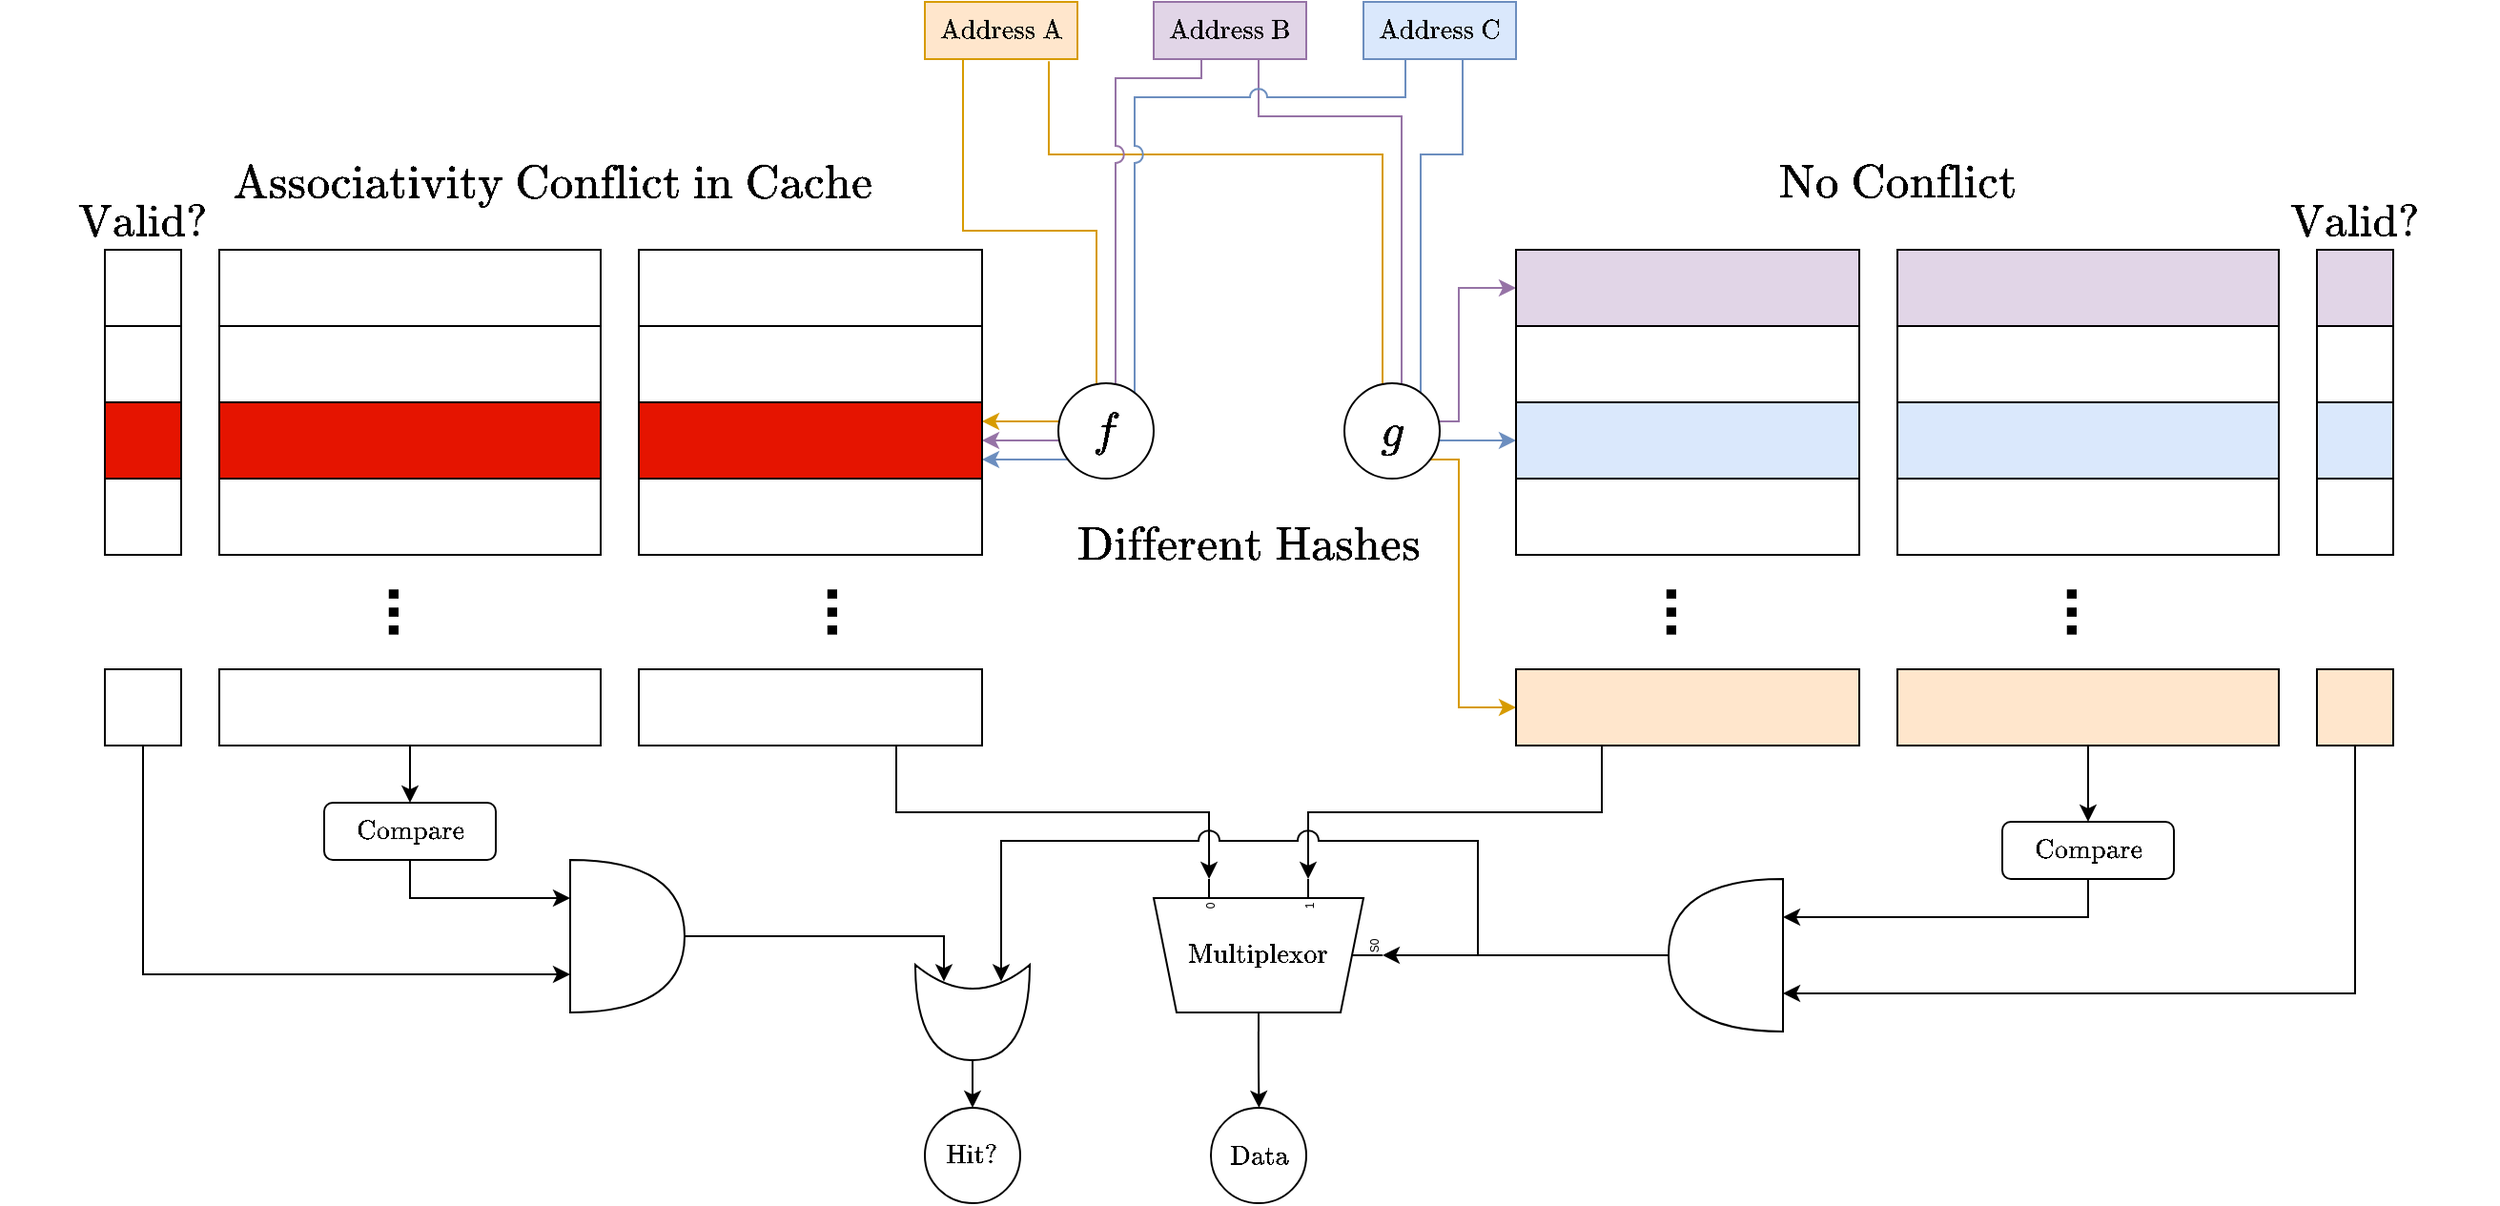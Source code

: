 <mxfile version="20.3.0" type="device"><diagram id="7kOxl8j6IEWIa8s6yjcS" name="Page-1"><mxGraphModel dx="2755" dy="2323" grid="1" gridSize="10" guides="1" tooltips="1" connect="1" arrows="1" fold="1" page="1" pageScale="1" pageWidth="827" pageHeight="1169" math="1" shadow="0"><root><mxCell id="0"/><mxCell id="1" parent="0"/><mxCell id="cgI6GsTBI9MZIOAtUKMO-1" value="" style="rounded=0;whiteSpace=wrap;html=1;" vertex="1" parent="1"><mxGeometry x="140" y="240" width="40" height="40" as="geometry"/></mxCell><mxCell id="cgI6GsTBI9MZIOAtUKMO-2" value="" style="rounded=0;whiteSpace=wrap;html=1;" vertex="1" parent="1"><mxGeometry x="140" y="280" width="40" height="40" as="geometry"/></mxCell><mxCell id="cgI6GsTBI9MZIOAtUKMO-3" value="" style="rounded=0;whiteSpace=wrap;html=1;fillColor=#e51400;fontColor=#ffffff;strokeColor=#000000;" vertex="1" parent="1"><mxGeometry x="140" y="320" width="40" height="40" as="geometry"/></mxCell><mxCell id="cgI6GsTBI9MZIOAtUKMO-4" value="" style="rounded=0;whiteSpace=wrap;html=1;" vertex="1" parent="1"><mxGeometry x="140" y="360" width="40" height="40" as="geometry"/></mxCell><mxCell id="cgI6GsTBI9MZIOAtUKMO-5" style="edgeStyle=orthogonalEdgeStyle;rounded=0;orthogonalLoop=1;jettySize=auto;html=1;exitX=0.5;exitY=1;exitDx=0;exitDy=0;entryX=0;entryY=0.75;entryDx=0;entryDy=0;entryPerimeter=0;" edge="1" parent="1" source="cgI6GsTBI9MZIOAtUKMO-6" target="cgI6GsTBI9MZIOAtUKMO-102"><mxGeometry relative="1" as="geometry"><mxPoint x="380" y="630" as="targetPoint"/></mxGeometry></mxCell><mxCell id="cgI6GsTBI9MZIOAtUKMO-6" value="" style="rounded=0;whiteSpace=wrap;html=1;" vertex="1" parent="1"><mxGeometry x="140" y="460" width="40" height="40" as="geometry"/></mxCell><mxCell id="cgI6GsTBI9MZIOAtUKMO-7" value="" style="rounded=0;whiteSpace=wrap;html=1;" vertex="1" parent="1"><mxGeometry x="200" y="240" width="200" height="40" as="geometry"/></mxCell><mxCell id="cgI6GsTBI9MZIOAtUKMO-8" value="" style="rounded=0;whiteSpace=wrap;html=1;" vertex="1" parent="1"><mxGeometry x="200" y="280" width="200" height="40" as="geometry"/></mxCell><mxCell id="cgI6GsTBI9MZIOAtUKMO-9" value="" style="rounded=0;whiteSpace=wrap;html=1;fillColor=#e51400;fontColor=#ffffff;strokeColor=#000000;" vertex="1" parent="1"><mxGeometry x="200" y="320" width="200" height="40" as="geometry"/></mxCell><mxCell id="cgI6GsTBI9MZIOAtUKMO-10" value="" style="rounded=0;whiteSpace=wrap;html=1;" vertex="1" parent="1"><mxGeometry x="200" y="360" width="200" height="40" as="geometry"/></mxCell><mxCell id="cgI6GsTBI9MZIOAtUKMO-11" style="edgeStyle=orthogonalEdgeStyle;rounded=0;orthogonalLoop=1;jettySize=auto;html=1;exitX=0.5;exitY=1;exitDx=0;exitDy=0;entryX=0.5;entryY=0;entryDx=0;entryDy=0;" edge="1" parent="1" source="cgI6GsTBI9MZIOAtUKMO-12" target="cgI6GsTBI9MZIOAtUKMO-98"><mxGeometry relative="1" as="geometry"/></mxCell><mxCell id="cgI6GsTBI9MZIOAtUKMO-12" value="" style="rounded=0;whiteSpace=wrap;html=1;" vertex="1" parent="1"><mxGeometry x="200" y="460" width="200" height="40" as="geometry"/></mxCell><mxCell id="cgI6GsTBI9MZIOAtUKMO-31" style="edgeStyle=orthogonalEdgeStyle;rounded=0;orthogonalLoop=1;jettySize=auto;html=1;exitX=0.75;exitY=1;exitDx=0;exitDy=0;entryX=1;entryY=0.217;entryDx=0;entryDy=3;entryPerimeter=0;" edge="1" parent="1" source="cgI6GsTBI9MZIOAtUKMO-29" target="cgI6GsTBI9MZIOAtUKMO-107"><mxGeometry relative="1" as="geometry"><mxPoint x="660" y="500" as="sourcePoint"/></mxGeometry></mxCell><mxCell id="cgI6GsTBI9MZIOAtUKMO-34" value="&#10;&lt;span style=&quot;color: rgb(0, 0, 0); font-family: Helvetica; font-size: 34px; font-style: normal; font-variant-ligatures: normal; font-variant-caps: normal; font-weight: 700; letter-spacing: normal; orphans: 2; text-align: center; text-indent: 0px; text-transform: none; widows: 2; word-spacing: 0px; -webkit-text-stroke-width: 0px; text-decoration-thickness: initial; text-decoration-style: initial; text-decoration-color: initial; float: none; display: inline !important;&quot;&gt;...&lt;/span&gt;&#10;&#10;" style="text;html=1;align=center;verticalAlign=middle;whiteSpace=wrap;rounded=0;fontSize=30;labelBackgroundColor=none;rotation=-90;" vertex="1" parent="1"><mxGeometry x="500" y="415" width="60" height="30" as="geometry"/></mxCell><mxCell id="cgI6GsTBI9MZIOAtUKMO-35" value="&#10;&lt;span style=&quot;color: rgb(0, 0, 0); font-family: Helvetica; font-size: 34px; font-style: normal; font-variant-ligatures: normal; font-variant-caps: normal; font-weight: 700; letter-spacing: normal; orphans: 2; text-align: center; text-indent: 0px; text-transform: none; widows: 2; word-spacing: 0px; -webkit-text-stroke-width: 0px; text-decoration-thickness: initial; text-decoration-style: initial; text-decoration-color: initial; float: none; display: inline !important;&quot;&gt;...&lt;/span&gt;&#10;&#10;" style="text;html=1;align=center;verticalAlign=middle;whiteSpace=wrap;rounded=0;fontSize=30;labelBackgroundColor=none;rotation=-90;" vertex="1" parent="1"><mxGeometry x="270" y="415" width="60" height="30" as="geometry"/></mxCell><mxCell id="cgI6GsTBI9MZIOAtUKMO-37" value="$$\text{Valid?}$$" style="text;html=1;strokeColor=none;fillColor=none;align=center;verticalAlign=middle;whiteSpace=wrap;rounded=0;labelBackgroundColor=none;fontSize=20;" vertex="1" parent="1"><mxGeometry x="140" y="210" width="40" height="30" as="geometry"/></mxCell><mxCell id="cgI6GsTBI9MZIOAtUKMO-40" value="" style="rounded=0;whiteSpace=wrap;html=1;fillColor=#e1d5e7;strokeColor=#000000;" vertex="1" parent="1"><mxGeometry x="1300" y="240" width="40" height="40" as="geometry"/></mxCell><mxCell id="cgI6GsTBI9MZIOAtUKMO-41" value="" style="rounded=0;whiteSpace=wrap;html=1;" vertex="1" parent="1"><mxGeometry x="1300" y="280" width="40" height="40" as="geometry"/></mxCell><mxCell id="cgI6GsTBI9MZIOAtUKMO-42" value="" style="rounded=0;whiteSpace=wrap;html=1;fillColor=#dae8fc;strokeColor=#000000;" vertex="1" parent="1"><mxGeometry x="1300" y="320" width="40" height="40" as="geometry"/></mxCell><mxCell id="cgI6GsTBI9MZIOAtUKMO-43" value="" style="rounded=0;whiteSpace=wrap;html=1;" vertex="1" parent="1"><mxGeometry x="1300" y="360" width="40" height="40" as="geometry"/></mxCell><mxCell id="cgI6GsTBI9MZIOAtUKMO-44" style="edgeStyle=orthogonalEdgeStyle;rounded=0;orthogonalLoop=1;jettySize=auto;html=1;exitX=0.5;exitY=1;exitDx=0;exitDy=0;entryX=0;entryY=0.25;entryDx=0;entryDy=0;entryPerimeter=0;" edge="1" parent="1" source="cgI6GsTBI9MZIOAtUKMO-45" target="cgI6GsTBI9MZIOAtUKMO-105"><mxGeometry relative="1" as="geometry"/></mxCell><mxCell id="cgI6GsTBI9MZIOAtUKMO-45" value="" style="rounded=0;whiteSpace=wrap;html=1;fillColor=#ffe6cc;strokeColor=#000000;" vertex="1" parent="1"><mxGeometry x="1300" y="460" width="40" height="40" as="geometry"/></mxCell><mxCell id="cgI6GsTBI9MZIOAtUKMO-46" value="" style="rounded=0;whiteSpace=wrap;html=1;fillColor=#e1d5e7;strokeColor=#000000;" vertex="1" parent="1"><mxGeometry x="1080" y="240" width="200" height="40" as="geometry"/></mxCell><mxCell id="cgI6GsTBI9MZIOAtUKMO-47" value="" style="rounded=0;whiteSpace=wrap;html=1;" vertex="1" parent="1"><mxGeometry x="1080" y="280" width="200" height="40" as="geometry"/></mxCell><mxCell id="cgI6GsTBI9MZIOAtUKMO-48" value="" style="rounded=0;whiteSpace=wrap;html=1;fillColor=#dae8fc;strokeColor=#000000;" vertex="1" parent="1"><mxGeometry x="1080" y="320" width="200" height="40" as="geometry"/></mxCell><mxCell id="cgI6GsTBI9MZIOAtUKMO-49" value="" style="rounded=0;whiteSpace=wrap;html=1;" vertex="1" parent="1"><mxGeometry x="1080" y="360" width="200" height="40" as="geometry"/></mxCell><mxCell id="cgI6GsTBI9MZIOAtUKMO-50" style="edgeStyle=orthogonalEdgeStyle;rounded=0;orthogonalLoop=1;jettySize=auto;html=1;exitX=0.5;exitY=1;exitDx=0;exitDy=0;entryX=0.5;entryY=0;entryDx=0;entryDy=0;" edge="1" parent="1" source="cgI6GsTBI9MZIOAtUKMO-51" target="cgI6GsTBI9MZIOAtUKMO-100"><mxGeometry relative="1" as="geometry"/></mxCell><mxCell id="cgI6GsTBI9MZIOAtUKMO-51" value="" style="rounded=0;whiteSpace=wrap;html=1;fillColor=#ffe6cc;strokeColor=#000000;" vertex="1" parent="1"><mxGeometry x="1080" y="460" width="200" height="40" as="geometry"/></mxCell><mxCell id="cgI6GsTBI9MZIOAtUKMO-68" style="edgeStyle=orthogonalEdgeStyle;rounded=0;orthogonalLoop=1;jettySize=auto;html=1;exitX=0.25;exitY=1;exitDx=0;exitDy=0;entryX=1;entryY=0.65;entryDx=0;entryDy=3;entryPerimeter=0;" edge="1" parent="1" source="cgI6GsTBI9MZIOAtUKMO-119" target="cgI6GsTBI9MZIOAtUKMO-107"><mxGeometry relative="1" as="geometry"><mxPoint x="820" y="500" as="sourcePoint"/></mxGeometry></mxCell><mxCell id="cgI6GsTBI9MZIOAtUKMO-73" value="&#10;&lt;span style=&quot;color: rgb(0, 0, 0); font-family: Helvetica; font-size: 34px; font-style: normal; font-variant-ligatures: normal; font-variant-caps: normal; font-weight: 700; letter-spacing: normal; orphans: 2; text-align: center; text-indent: 0px; text-transform: none; widows: 2; word-spacing: 0px; -webkit-text-stroke-width: 0px; text-decoration-thickness: initial; text-decoration-style: initial; text-decoration-color: initial; float: none; display: inline !important;&quot;&gt;...&lt;/span&gt;&#10;&#10;" style="text;html=1;strokeColor=none;fillColor=none;align=center;verticalAlign=middle;whiteSpace=wrap;rounded=0;fontSize=30;labelBackgroundColor=none;rotation=-90;" vertex="1" parent="1"><mxGeometry x="940" y="415" width="60" height="30" as="geometry"/></mxCell><mxCell id="cgI6GsTBI9MZIOAtUKMO-74" value="&#10;&lt;span style=&quot;color: rgb(0, 0, 0); font-family: Helvetica; font-size: 34px; font-style: normal; font-variant-ligatures: normal; font-variant-caps: normal; font-weight: 700; letter-spacing: normal; orphans: 2; text-align: center; text-indent: 0px; text-transform: none; widows: 2; word-spacing: 0px; -webkit-text-stroke-width: 0px; text-decoration-thickness: initial; text-decoration-style: initial; text-decoration-color: initial; float: none; display: inline !important;&quot;&gt;...&lt;/span&gt;&#10;&#10;" style="text;html=1;strokeColor=none;fillColor=none;align=center;verticalAlign=middle;whiteSpace=wrap;rounded=0;fontSize=30;labelBackgroundColor=none;rotation=-90;" vertex="1" parent="1"><mxGeometry x="1150" y="415" width="60" height="30" as="geometry"/></mxCell><mxCell id="cgI6GsTBI9MZIOAtUKMO-75" value="$$\text{Valid?}$$" style="text;html=1;strokeColor=none;fillColor=none;align=center;verticalAlign=middle;whiteSpace=wrap;rounded=0;labelBackgroundColor=none;fontSize=20;" vertex="1" parent="1"><mxGeometry x="1300" y="210" width="40" height="30" as="geometry"/></mxCell><mxCell id="cgI6GsTBI9MZIOAtUKMO-97" style="edgeStyle=orthogonalEdgeStyle;rounded=0;orthogonalLoop=1;jettySize=auto;html=1;exitX=0.5;exitY=1;exitDx=0;exitDy=0;entryX=0;entryY=0.25;entryDx=0;entryDy=0;entryPerimeter=0;" edge="1" parent="1" source="cgI6GsTBI9MZIOAtUKMO-98" target="cgI6GsTBI9MZIOAtUKMO-102"><mxGeometry relative="1" as="geometry"/></mxCell><mxCell id="cgI6GsTBI9MZIOAtUKMO-98" value="$$\text{Compare}$$" style="rounded=1;whiteSpace=wrap;html=1;" vertex="1" parent="1"><mxGeometry x="255" y="530" width="90" height="30" as="geometry"/></mxCell><mxCell id="cgI6GsTBI9MZIOAtUKMO-99" style="edgeStyle=orthogonalEdgeStyle;rounded=0;orthogonalLoop=1;jettySize=auto;html=1;exitX=0.5;exitY=1;exitDx=0;exitDy=0;entryX=0;entryY=0.75;entryDx=0;entryDy=0;entryPerimeter=0;" edge="1" parent="1" source="cgI6GsTBI9MZIOAtUKMO-100" target="cgI6GsTBI9MZIOAtUKMO-105"><mxGeometry relative="1" as="geometry"/></mxCell><mxCell id="cgI6GsTBI9MZIOAtUKMO-100" value="$$\text{Compare}$$" style="rounded=1;whiteSpace=wrap;html=1;" vertex="1" parent="1"><mxGeometry x="1135" y="540" width="90" height="30" as="geometry"/></mxCell><mxCell id="cgI6GsTBI9MZIOAtUKMO-101" style="edgeStyle=orthogonalEdgeStyle;rounded=0;orthogonalLoop=1;jettySize=auto;html=1;exitX=1;exitY=0.5;exitDx=0;exitDy=0;exitPerimeter=0;entryX=0.175;entryY=0.75;entryDx=0;entryDy=0;entryPerimeter=0;" edge="1" parent="1" source="cgI6GsTBI9MZIOAtUKMO-102" target="cgI6GsTBI9MZIOAtUKMO-111"><mxGeometry relative="1" as="geometry"><mxPoint x="610" y="610" as="targetPoint"/><Array as="points"><mxPoint x="580" y="600"/></Array></mxGeometry></mxCell><mxCell id="cgI6GsTBI9MZIOAtUKMO-102" value="" style="shape=or;whiteSpace=wrap;html=1;" vertex="1" parent="1"><mxGeometry x="384" y="560" width="60" height="80" as="geometry"/></mxCell><mxCell id="cgI6GsTBI9MZIOAtUKMO-103" style="edgeStyle=orthogonalEdgeStyle;rounded=0;orthogonalLoop=1;jettySize=auto;html=1;exitX=1;exitY=0.5;exitDx=0;exitDy=0;exitPerimeter=0;entryX=0.375;entryY=1;entryDx=10;entryDy=0;entryPerimeter=0;" edge="1" parent="1" source="cgI6GsTBI9MZIOAtUKMO-105" target="cgI6GsTBI9MZIOAtUKMO-107"><mxGeometry relative="1" as="geometry"/></mxCell><mxCell id="cgI6GsTBI9MZIOAtUKMO-104" style="edgeStyle=orthogonalEdgeStyle;rounded=0;orthogonalLoop=1;jettySize=auto;html=1;exitX=1;exitY=0.5;exitDx=0;exitDy=0;exitPerimeter=0;entryX=0.175;entryY=0.25;entryDx=0;entryDy=0;entryPerimeter=0;jumpStyle=arc;jumpSize=11;" edge="1" parent="1" source="cgI6GsTBI9MZIOAtUKMO-105" target="cgI6GsTBI9MZIOAtUKMO-111"><mxGeometry relative="1" as="geometry"><mxPoint x="760" y="740" as="targetPoint"/><Array as="points"><mxPoint x="860" y="610"/><mxPoint x="860" y="550"/><mxPoint x="610" y="550"/></Array></mxGeometry></mxCell><mxCell id="cgI6GsTBI9MZIOAtUKMO-105" value="" style="shape=or;whiteSpace=wrap;html=1;rotation=-180;" vertex="1" parent="1"><mxGeometry x="960" y="570" width="60" height="80" as="geometry"/></mxCell><mxCell id="cgI6GsTBI9MZIOAtUKMO-106" style="edgeStyle=orthogonalEdgeStyle;rounded=0;orthogonalLoop=1;jettySize=auto;html=1;exitX=0;exitY=0.458;exitDx=0;exitDy=0;exitPerimeter=0;" edge="1" parent="1" source="cgI6GsTBI9MZIOAtUKMO-107"><mxGeometry relative="1" as="geometry"><mxPoint x="745.231" y="690" as="targetPoint"/></mxGeometry></mxCell><mxCell id="cgI6GsTBI9MZIOAtUKMO-107" value="" style="shadow=0;dashed=0;align=center;html=1;strokeWidth=1;shape=mxgraph.electrical.abstract.mux2;operation=demux;rotation=-90;" vertex="1" parent="1"><mxGeometry x="710" y="550" width="80" height="120" as="geometry"/></mxCell><mxCell id="cgI6GsTBI9MZIOAtUKMO-108" value="$$\text{Multiplexor}$$" style="text;html=1;strokeColor=none;fillColor=none;align=center;verticalAlign=middle;whiteSpace=wrap;rounded=0;" vertex="1" parent="1"><mxGeometry x="710" y="595" width="70" height="30" as="geometry"/></mxCell><mxCell id="cgI6GsTBI9MZIOAtUKMO-109" value="$$\text{Hit?}$$" style="ellipse;whiteSpace=wrap;html=1;aspect=fixed;" vertex="1" parent="1"><mxGeometry x="570" y="690" width="50" height="50" as="geometry"/></mxCell><mxCell id="cgI6GsTBI9MZIOAtUKMO-110" style="edgeStyle=orthogonalEdgeStyle;rounded=0;orthogonalLoop=1;jettySize=auto;html=1;exitX=1;exitY=0.5;exitDx=0;exitDy=0;exitPerimeter=0;entryX=0.5;entryY=0;entryDx=0;entryDy=0;" edge="1" parent="1" source="cgI6GsTBI9MZIOAtUKMO-111" target="cgI6GsTBI9MZIOAtUKMO-109"><mxGeometry relative="1" as="geometry"/></mxCell><mxCell id="cgI6GsTBI9MZIOAtUKMO-111" value="" style="shape=xor;whiteSpace=wrap;html=1;rotation=90;" vertex="1" parent="1"><mxGeometry x="570" y="610" width="50" height="60" as="geometry"/></mxCell><mxCell id="cgI6GsTBI9MZIOAtUKMO-112" value="$$\text{Data}$$" style="ellipse;whiteSpace=wrap;html=1;aspect=fixed;" vertex="1" parent="1"><mxGeometry x="720" y="690" width="50" height="50" as="geometry"/></mxCell><mxCell id="cgI6GsTBI9MZIOAtUKMO-129" style="edgeStyle=orthogonalEdgeStyle;rounded=0;orthogonalLoop=1;jettySize=auto;html=1;exitX=0.25;exitY=1;exitDx=0;exitDy=0;entryX=1;entryY=0.25;entryDx=0;entryDy=0;jumpStyle=arc;jumpSize=9;fillColor=#ffe6cc;strokeColor=#d79b00;" edge="1" parent="1" source="cgI6GsTBI9MZIOAtUKMO-120" target="cgI6GsTBI9MZIOAtUKMO-19"><mxGeometry relative="1" as="geometry"><Array as="points"><mxPoint x="590" y="230"/><mxPoint x="660" y="230"/><mxPoint x="660" y="330"/></Array></mxGeometry></mxCell><mxCell id="cgI6GsTBI9MZIOAtUKMO-133" style="edgeStyle=orthogonalEdgeStyle;rounded=0;orthogonalLoop=1;jettySize=auto;html=1;exitX=0.813;exitY=1.038;exitDx=0;exitDy=0;entryX=0;entryY=0.5;entryDx=0;entryDy=0;exitPerimeter=0;fillColor=#ffe6cc;strokeColor=#d79b00;" edge="1" parent="1" source="cgI6GsTBI9MZIOAtUKMO-120" target="cgI6GsTBI9MZIOAtUKMO-119"><mxGeometry relative="1" as="geometry"><Array as="points"><mxPoint x="635" y="190"/><mxPoint x="810" y="190"/><mxPoint x="810" y="350"/><mxPoint x="850" y="350"/><mxPoint x="850" y="480"/></Array></mxGeometry></mxCell><mxCell id="cgI6GsTBI9MZIOAtUKMO-120" value="$$\text{Address A}$$" style="text;html=1;strokeColor=#d79b00;fillColor=#ffe6cc;align=center;verticalAlign=middle;whiteSpace=wrap;rounded=0;" vertex="1" parent="1"><mxGeometry x="570" y="110" width="80" height="30" as="geometry"/></mxCell><mxCell id="cgI6GsTBI9MZIOAtUKMO-130" style="edgeStyle=orthogonalEdgeStyle;rounded=0;orthogonalLoop=1;jettySize=auto;html=1;exitX=0.25;exitY=1;exitDx=0;exitDy=0;entryX=1;entryY=0.5;entryDx=0;entryDy=0;jumpStyle=arc;jumpSize=9;fillColor=#e1d5e7;strokeColor=#9673a6;" edge="1" parent="1" source="cgI6GsTBI9MZIOAtUKMO-122" target="cgI6GsTBI9MZIOAtUKMO-19"><mxGeometry relative="1" as="geometry"><Array as="points"><mxPoint x="715" y="150"/><mxPoint x="670" y="150"/><mxPoint x="670" y="340"/></Array></mxGeometry></mxCell><mxCell id="cgI6GsTBI9MZIOAtUKMO-134" style="edgeStyle=orthogonalEdgeStyle;rounded=0;orthogonalLoop=1;jettySize=auto;html=1;exitX=0.75;exitY=1;exitDx=0;exitDy=0;entryX=0;entryY=0.5;entryDx=0;entryDy=0;fillColor=#e1d5e7;strokeColor=#9673a6;" edge="1" parent="1" source="cgI6GsTBI9MZIOAtUKMO-122" target="cgI6GsTBI9MZIOAtUKMO-115"><mxGeometry relative="1" as="geometry"><Array as="points"><mxPoint x="745" y="170"/><mxPoint x="820" y="170"/><mxPoint x="820" y="330"/><mxPoint x="850" y="330"/><mxPoint x="850" y="260"/></Array></mxGeometry></mxCell><mxCell id="cgI6GsTBI9MZIOAtUKMO-122" value="$$\text{Address B}$$" style="text;html=1;strokeColor=#9673a6;fillColor=#e1d5e7;align=center;verticalAlign=middle;whiteSpace=wrap;rounded=0;" vertex="1" parent="1"><mxGeometry x="690" y="110" width="80" height="30" as="geometry"/></mxCell><mxCell id="cgI6GsTBI9MZIOAtUKMO-131" style="edgeStyle=orthogonalEdgeStyle;rounded=0;orthogonalLoop=1;jettySize=auto;html=1;exitX=0.25;exitY=1;exitDx=0;exitDy=0;entryX=1;entryY=0.75;entryDx=0;entryDy=0;jumpStyle=arc;jumpSize=9;fillColor=#dae8fc;strokeColor=#6c8ebf;" edge="1" parent="1" source="cgI6GsTBI9MZIOAtUKMO-123" target="cgI6GsTBI9MZIOAtUKMO-19"><mxGeometry relative="1" as="geometry"><Array as="points"><mxPoint x="822" y="160"/><mxPoint x="680" y="160"/><mxPoint x="680" y="350"/></Array></mxGeometry></mxCell><mxCell id="cgI6GsTBI9MZIOAtUKMO-135" style="edgeStyle=orthogonalEdgeStyle;rounded=0;orthogonalLoop=1;jettySize=auto;html=1;exitX=0.75;exitY=1;exitDx=0;exitDy=0;entryX=0;entryY=0.5;entryDx=0;entryDy=0;fillColor=#dae8fc;strokeColor=#6c8ebf;" edge="1" parent="1" source="cgI6GsTBI9MZIOAtUKMO-123" target="cgI6GsTBI9MZIOAtUKMO-117"><mxGeometry relative="1" as="geometry"><Array as="points"><mxPoint x="852" y="190"/><mxPoint x="830" y="190"/><mxPoint x="830" y="340"/></Array></mxGeometry></mxCell><mxCell id="cgI6GsTBI9MZIOAtUKMO-123" value="$$\text{Address C}$$" style="text;html=1;strokeColor=#6c8ebf;fillColor=#dae8fc;align=center;verticalAlign=middle;whiteSpace=wrap;rounded=0;" vertex="1" parent="1"><mxGeometry x="800" y="110" width="80" height="30" as="geometry"/></mxCell><mxCell id="cgI6GsTBI9MZIOAtUKMO-124" value="$$f$$" style="ellipse;whiteSpace=wrap;html=1;aspect=fixed;fontSize=21;" vertex="1" parent="1"><mxGeometry x="640" y="310" width="50" height="50" as="geometry"/></mxCell><mxCell id="cgI6GsTBI9MZIOAtUKMO-125" value="$$g$$" style="ellipse;whiteSpace=wrap;html=1;aspect=fixed;fontSize=21;" vertex="1" parent="1"><mxGeometry x="790" y="310" width="50" height="50" as="geometry"/></mxCell><mxCell id="cgI6GsTBI9MZIOAtUKMO-13" value="" style="rounded=0;whiteSpace=wrap;html=1;fontSize=10;" vertex="1" parent="1"><mxGeometry x="420" y="240" width="180.0" height="40" as="geometry"/></mxCell><mxCell id="cgI6GsTBI9MZIOAtUKMO-16" value="" style="rounded=0;whiteSpace=wrap;html=1;fontSize=12;" vertex="1" parent="1"><mxGeometry x="420" y="280" width="180.0" height="40" as="geometry"/></mxCell><mxCell id="cgI6GsTBI9MZIOAtUKMO-19" value="" style="rounded=0;whiteSpace=wrap;html=1;fillColor=#e51400;fontColor=#ffffff;strokeColor=#000000;" vertex="1" parent="1"><mxGeometry x="420" y="320" width="180.0" height="40" as="geometry"/></mxCell><mxCell id="cgI6GsTBI9MZIOAtUKMO-22" value="" style="rounded=0;whiteSpace=wrap;html=1;" vertex="1" parent="1"><mxGeometry x="420" y="360" width="180.0" height="40" as="geometry"/></mxCell><mxCell id="cgI6GsTBI9MZIOAtUKMO-29" value="" style="rounded=0;whiteSpace=wrap;html=1;" vertex="1" parent="1"><mxGeometry x="420" y="460" width="180.0" height="40" as="geometry"/></mxCell><mxCell id="cgI6GsTBI9MZIOAtUKMO-115" value="" style="rounded=0;whiteSpace=wrap;html=1;fontSize=10;fillColor=#e1d5e7;strokeColor=#000000;" vertex="1" parent="1"><mxGeometry x="880" y="240" width="180.0" height="40" as="geometry"/></mxCell><mxCell id="cgI6GsTBI9MZIOAtUKMO-116" value="" style="rounded=0;whiteSpace=wrap;html=1;fontSize=12;" vertex="1" parent="1"><mxGeometry x="880" y="280" width="180.0" height="40" as="geometry"/></mxCell><mxCell id="cgI6GsTBI9MZIOAtUKMO-117" value="" style="rounded=0;whiteSpace=wrap;html=1;fillColor=#dae8fc;strokeColor=#000000;" vertex="1" parent="1"><mxGeometry x="880" y="320" width="180.0" height="40" as="geometry"/></mxCell><mxCell id="cgI6GsTBI9MZIOAtUKMO-118" value="" style="rounded=0;whiteSpace=wrap;html=1;" vertex="1" parent="1"><mxGeometry x="880" y="360" width="180.0" height="40" as="geometry"/></mxCell><mxCell id="cgI6GsTBI9MZIOAtUKMO-119" value="" style="rounded=0;whiteSpace=wrap;html=1;fillColor=#ffe6cc;strokeColor=#000000;" vertex="1" parent="1"><mxGeometry x="880" y="460" width="180.0" height="40" as="geometry"/></mxCell><mxCell id="cgI6GsTBI9MZIOAtUKMO-136" value="$$\text{Associativity Conflict in Cache}$$" style="text;html=1;strokeColor=none;fillColor=none;align=center;verticalAlign=middle;whiteSpace=wrap;rounded=0;fontSize=21;" vertex="1" parent="1"><mxGeometry x="345" y="190" width="60" height="30" as="geometry"/></mxCell><mxCell id="cgI6GsTBI9MZIOAtUKMO-137" value="$$\text{No Conflict}$$" style="text;html=1;strokeColor=none;fillColor=none;align=center;verticalAlign=middle;whiteSpace=wrap;rounded=0;fontSize=21;" vertex="1" parent="1"><mxGeometry x="1050" y="190" width="60" height="30" as="geometry"/></mxCell><mxCell id="cgI6GsTBI9MZIOAtUKMO-138" value="$$\text{Different Hashes}$$" style="text;html=1;strokeColor=none;fillColor=none;align=center;verticalAlign=middle;whiteSpace=wrap;rounded=0;fontSize=21;" vertex="1" parent="1"><mxGeometry x="710" y="380" width="60" height="30" as="geometry"/></mxCell></root></mxGraphModel></diagram></mxfile>